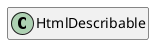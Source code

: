 @startuml
set namespaceSeparator \\
hide members
hide << alias >> circle

class HtmlDescribable
@enduml
